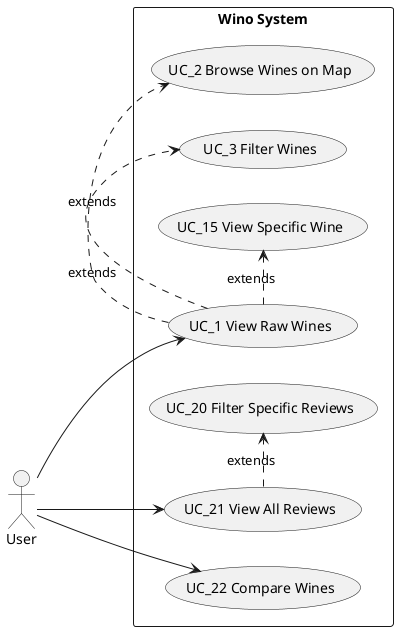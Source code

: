 @startuml
left to right direction

rectangle "Wino System" {
    usecase "UC_1 View Raw Wines" as UC_1
    usecase "UC_2 Browse Wines on Map" as UC_2
    usecase "UC_3 Filter Wines" as UC_3
    usecase "UC_15 View Specific Wine" as UC_15
    usecase "UC_21 View All Reviews" as UC_21
    usecase "UC_20 Filter Specific Reviews" as UC_20
    usecase "UC_22 Compare Wines" as UC_22
}

User --> UC_1
UC_1 .> UC_2 : extends
UC_1 .> UC_3 : extends
UC_1 .> UC_15 : extends
User --> UC_21
UC_21 .> UC_20 : extends
User --> UC_22
@enduml